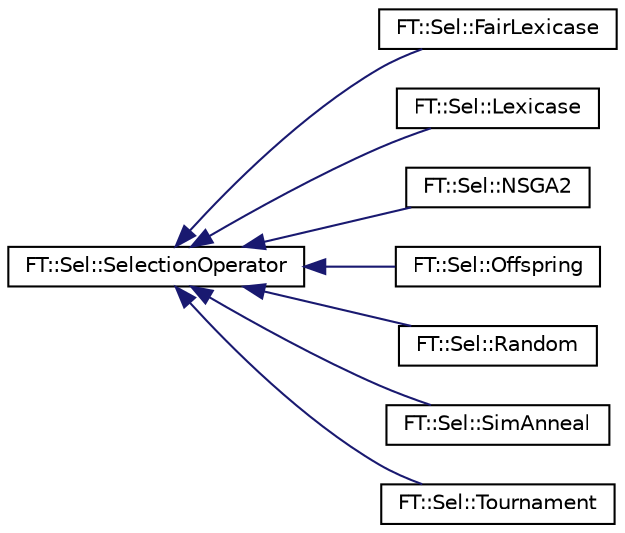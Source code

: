 digraph "Graphical Class Hierarchy"
{
 // LATEX_PDF_SIZE
  edge [fontname="Helvetica",fontsize="10",labelfontname="Helvetica",labelfontsize="10"];
  node [fontname="Helvetica",fontsize="10",shape=record];
  rankdir="LR";
  Node0 [label="FT::Sel::SelectionOperator",height=0.2,width=0.4,color="black", fillcolor="white", style="filled",URL="$d8/d53/structFT_1_1Sel_1_1SelectionOperator.html",tooltip="base class for selection operators."];
  Node0 -> Node1 [dir="back",color="midnightblue",fontsize="10",style="solid",fontname="Helvetica"];
  Node1 [label="FT::Sel::FairLexicase",height=0.2,width=0.4,color="black", fillcolor="white", style="filled",URL="$d8/dd2/structFT_1_1Sel_1_1FairLexicase.html",tooltip="FairLexicase selection operator."];
  Node0 -> Node2 [dir="back",color="midnightblue",fontsize="10",style="solid",fontname="Helvetica"];
  Node2 [label="FT::Sel::Lexicase",height=0.2,width=0.4,color="black", fillcolor="white", style="filled",URL="$db/d76/structFT_1_1Sel_1_1Lexicase.html",tooltip="Lexicase selection operator."];
  Node0 -> Node3 [dir="back",color="midnightblue",fontsize="10",style="solid",fontname="Helvetica"];
  Node3 [label="FT::Sel::NSGA2",height=0.2,width=0.4,color="black", fillcolor="white", style="filled",URL="$dd/df1/structFT_1_1Sel_1_1NSGA2.html",tooltip=" "];
  Node0 -> Node4 [dir="back",color="midnightblue",fontsize="10",style="solid",fontname="Helvetica"];
  Node4 [label="FT::Sel::Offspring",height=0.2,width=0.4,color="black", fillcolor="white", style="filled",URL="$d8/d7b/structFT_1_1Sel_1_1Offspring.html",tooltip=" "];
  Node0 -> Node5 [dir="back",color="midnightblue",fontsize="10",style="solid",fontname="Helvetica"];
  Node5 [label="FT::Sel::Random",height=0.2,width=0.4,color="black", fillcolor="white", style="filled",URL="$d4/de1/structFT_1_1Sel_1_1Random.html",tooltip=" "];
  Node0 -> Node6 [dir="back",color="midnightblue",fontsize="10",style="solid",fontname="Helvetica"];
  Node6 [label="FT::Sel::SimAnneal",height=0.2,width=0.4,color="black", fillcolor="white", style="filled",URL="$d2/d6e/structFT_1_1Sel_1_1SimAnneal.html",tooltip=" "];
  Node0 -> Node7 [dir="back",color="midnightblue",fontsize="10",style="solid",fontname="Helvetica"];
  Node7 [label="FT::Sel::Tournament",height=0.2,width=0.4,color="black", fillcolor="white", style="filled",URL="$df/d24/structFT_1_1Sel_1_1Tournament.html",tooltip=" "];
}
